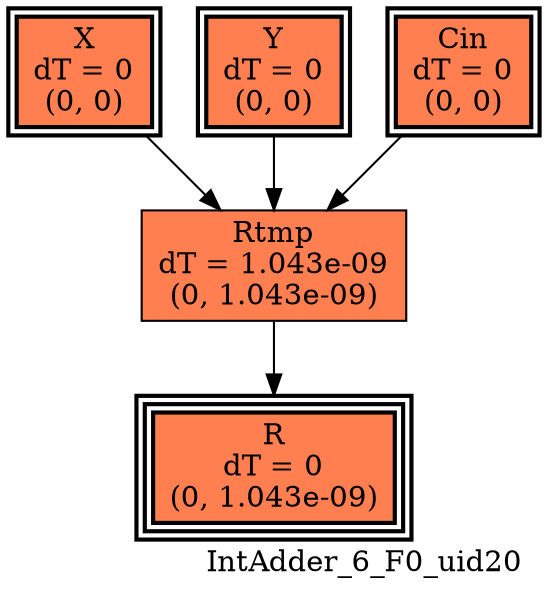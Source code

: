 digraph IntAdder_6_F0_uid20
{
	//graph drawing options
	label=IntAdder_6_F0_uid20;
	labelloc=bottom;
	labeljust=right;
	ratio=auto;
	nodesep=0.25;
	ranksep=0.5;

	//input/output signals of operator IntAdder_6_F0_uid20
	X__IntAdder_6_F0_uid20 [ label="X\ndT = 0\n(0, 0)", shape=box, color=black, style="bold, filled", fillcolor=coral, peripheries=2 ];
	Y__IntAdder_6_F0_uid20 [ label="Y\ndT = 0\n(0, 0)", shape=box, color=black, style="bold, filled", fillcolor=coral, peripheries=2 ];
	Cin__IntAdder_6_F0_uid20 [ label="Cin\ndT = 0\n(0, 0)", shape=box, color=black, style="bold, filled", fillcolor=coral, peripheries=2 ];
	R__IntAdder_6_F0_uid20 [ label="R\ndT = 0\n(0, 1.043e-09)", shape=box, color=black, style="bold, filled", fillcolor=coral, peripheries=3 ];
	{rank=same X__IntAdder_6_F0_uid20, Y__IntAdder_6_F0_uid20, Cin__IntAdder_6_F0_uid20};
	{rank=same R__IntAdder_6_F0_uid20};
	//internal signals of operator IntAdder_6_F0_uid20
	Rtmp__IntAdder_6_F0_uid20 [ label="Rtmp\ndT = 1.043e-09\n(0, 1.043e-09)", shape=box, color=black, style=filled, fillcolor=coral, peripheries=1 ];

	//subcomponents of operator IntAdder_6_F0_uid20

	//input and internal signal connections of operator IntAdder_6_F0_uid20
	X__IntAdder_6_F0_uid20 -> Rtmp__IntAdder_6_F0_uid20 [ arrowhead=normal, arrowsize=1.0, arrowtail=normal, color=black, dir=forward  ];
	Y__IntAdder_6_F0_uid20 -> Rtmp__IntAdder_6_F0_uid20 [ arrowhead=normal, arrowsize=1.0, arrowtail=normal, color=black, dir=forward  ];
	Cin__IntAdder_6_F0_uid20 -> Rtmp__IntAdder_6_F0_uid20 [ arrowhead=normal, arrowsize=1.0, arrowtail=normal, color=black, dir=forward  ];
	Rtmp__IntAdder_6_F0_uid20 -> R__IntAdder_6_F0_uid20 [ arrowhead=normal, arrowsize=1.0, arrowtail=normal, color=black, dir=forward  ];
}

